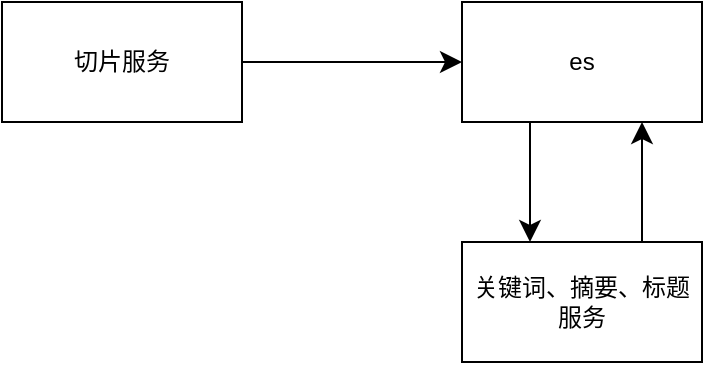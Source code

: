 <mxfile version="26.0.14">
  <diagram name="第 1 页" id="hmfWTMFw-j_lZo3avVIs">
    <mxGraphModel dx="1628" dy="1314" grid="1" gridSize="10" guides="1" tooltips="1" connect="1" arrows="1" fold="1" page="0" pageScale="1" pageWidth="827" pageHeight="1169" math="0" shadow="0">
      <root>
        <mxCell id="0" />
        <mxCell id="1" parent="0" />
        <mxCell id="NNJObCaBzUD5hOblVh25-3" style="edgeStyle=none;curved=1;rounded=0;orthogonalLoop=1;jettySize=auto;html=1;exitX=1;exitY=0.5;exitDx=0;exitDy=0;entryX=0;entryY=0.5;entryDx=0;entryDy=0;fontSize=12;startSize=8;endSize=8;" edge="1" parent="1" source="NNJObCaBzUD5hOblVh25-1" target="NNJObCaBzUD5hOblVh25-2">
          <mxGeometry relative="1" as="geometry" />
        </mxCell>
        <mxCell id="NNJObCaBzUD5hOblVh25-1" value="切片服务" style="rounded=0;whiteSpace=wrap;html=1;" vertex="1" parent="1">
          <mxGeometry x="100" y="-230" width="120" height="60" as="geometry" />
        </mxCell>
        <mxCell id="NNJObCaBzUD5hOblVh25-5" style="edgeStyle=none;curved=1;rounded=0;orthogonalLoop=1;jettySize=auto;html=1;exitX=0.5;exitY=1;exitDx=0;exitDy=0;entryX=0.5;entryY=0;entryDx=0;entryDy=0;fontSize=12;startSize=8;endSize=8;" edge="1" parent="1">
          <mxGeometry relative="1" as="geometry">
            <mxPoint x="364" y="-170" as="sourcePoint" />
            <mxPoint x="364" y="-110" as="targetPoint" />
          </mxGeometry>
        </mxCell>
        <mxCell id="NNJObCaBzUD5hOblVh25-2" value="es" style="rounded=0;whiteSpace=wrap;html=1;" vertex="1" parent="1">
          <mxGeometry x="330" y="-230" width="120" height="60" as="geometry" />
        </mxCell>
        <mxCell id="NNJObCaBzUD5hOblVh25-6" style="edgeStyle=none;curved=1;rounded=0;orthogonalLoop=1;jettySize=auto;html=1;exitX=0.75;exitY=0;exitDx=0;exitDy=0;entryX=0.75;entryY=1;entryDx=0;entryDy=0;fontSize=12;startSize=8;endSize=8;" edge="1" parent="1" source="NNJObCaBzUD5hOblVh25-4" target="NNJObCaBzUD5hOblVh25-2">
          <mxGeometry relative="1" as="geometry" />
        </mxCell>
        <mxCell id="NNJObCaBzUD5hOblVh25-4" value="关键词、摘要、标题服务" style="rounded=0;whiteSpace=wrap;html=1;" vertex="1" parent="1">
          <mxGeometry x="330" y="-110" width="120" height="60" as="geometry" />
        </mxCell>
      </root>
    </mxGraphModel>
  </diagram>
</mxfile>
